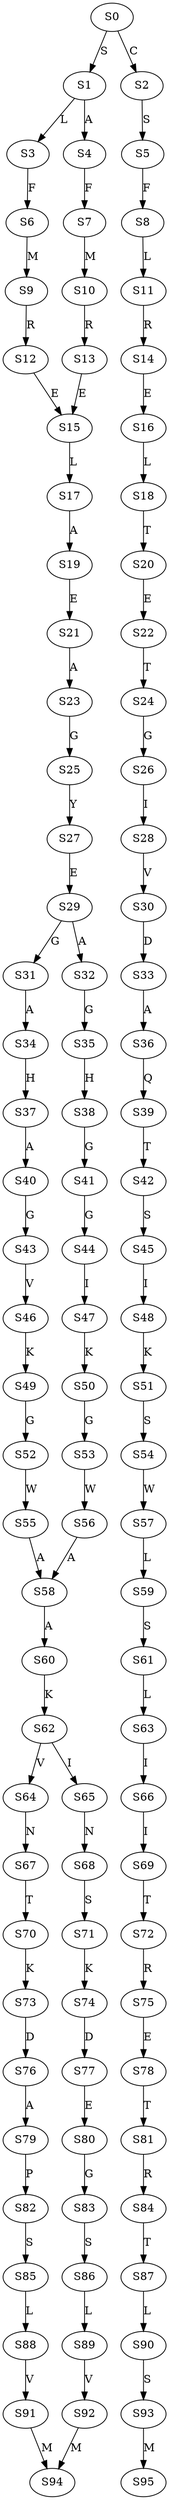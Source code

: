 strict digraph  {
	S0 -> S1 [ label = S ];
	S0 -> S2 [ label = C ];
	S1 -> S3 [ label = L ];
	S1 -> S4 [ label = A ];
	S2 -> S5 [ label = S ];
	S3 -> S6 [ label = F ];
	S4 -> S7 [ label = F ];
	S5 -> S8 [ label = F ];
	S6 -> S9 [ label = M ];
	S7 -> S10 [ label = M ];
	S8 -> S11 [ label = L ];
	S9 -> S12 [ label = R ];
	S10 -> S13 [ label = R ];
	S11 -> S14 [ label = R ];
	S12 -> S15 [ label = E ];
	S13 -> S15 [ label = E ];
	S14 -> S16 [ label = E ];
	S15 -> S17 [ label = L ];
	S16 -> S18 [ label = L ];
	S17 -> S19 [ label = A ];
	S18 -> S20 [ label = T ];
	S19 -> S21 [ label = E ];
	S20 -> S22 [ label = E ];
	S21 -> S23 [ label = A ];
	S22 -> S24 [ label = T ];
	S23 -> S25 [ label = G ];
	S24 -> S26 [ label = G ];
	S25 -> S27 [ label = Y ];
	S26 -> S28 [ label = I ];
	S27 -> S29 [ label = E ];
	S28 -> S30 [ label = V ];
	S29 -> S31 [ label = G ];
	S29 -> S32 [ label = A ];
	S30 -> S33 [ label = D ];
	S31 -> S34 [ label = A ];
	S32 -> S35 [ label = G ];
	S33 -> S36 [ label = A ];
	S34 -> S37 [ label = H ];
	S35 -> S38 [ label = H ];
	S36 -> S39 [ label = Q ];
	S37 -> S40 [ label = A ];
	S38 -> S41 [ label = G ];
	S39 -> S42 [ label = T ];
	S40 -> S43 [ label = G ];
	S41 -> S44 [ label = G ];
	S42 -> S45 [ label = S ];
	S43 -> S46 [ label = V ];
	S44 -> S47 [ label = I ];
	S45 -> S48 [ label = I ];
	S46 -> S49 [ label = K ];
	S47 -> S50 [ label = K ];
	S48 -> S51 [ label = K ];
	S49 -> S52 [ label = G ];
	S50 -> S53 [ label = G ];
	S51 -> S54 [ label = S ];
	S52 -> S55 [ label = W ];
	S53 -> S56 [ label = W ];
	S54 -> S57 [ label = W ];
	S55 -> S58 [ label = A ];
	S56 -> S58 [ label = A ];
	S57 -> S59 [ label = L ];
	S58 -> S60 [ label = A ];
	S59 -> S61 [ label = S ];
	S60 -> S62 [ label = K ];
	S61 -> S63 [ label = L ];
	S62 -> S64 [ label = V ];
	S62 -> S65 [ label = I ];
	S63 -> S66 [ label = I ];
	S64 -> S67 [ label = N ];
	S65 -> S68 [ label = N ];
	S66 -> S69 [ label = I ];
	S67 -> S70 [ label = T ];
	S68 -> S71 [ label = S ];
	S69 -> S72 [ label = T ];
	S70 -> S73 [ label = K ];
	S71 -> S74 [ label = K ];
	S72 -> S75 [ label = R ];
	S73 -> S76 [ label = D ];
	S74 -> S77 [ label = D ];
	S75 -> S78 [ label = E ];
	S76 -> S79 [ label = A ];
	S77 -> S80 [ label = E ];
	S78 -> S81 [ label = T ];
	S79 -> S82 [ label = P ];
	S80 -> S83 [ label = G ];
	S81 -> S84 [ label = R ];
	S82 -> S85 [ label = S ];
	S83 -> S86 [ label = S ];
	S84 -> S87 [ label = T ];
	S85 -> S88 [ label = L ];
	S86 -> S89 [ label = L ];
	S87 -> S90 [ label = L ];
	S88 -> S91 [ label = V ];
	S89 -> S92 [ label = V ];
	S90 -> S93 [ label = S ];
	S91 -> S94 [ label = M ];
	S92 -> S94 [ label = M ];
	S93 -> S95 [ label = M ];
}
